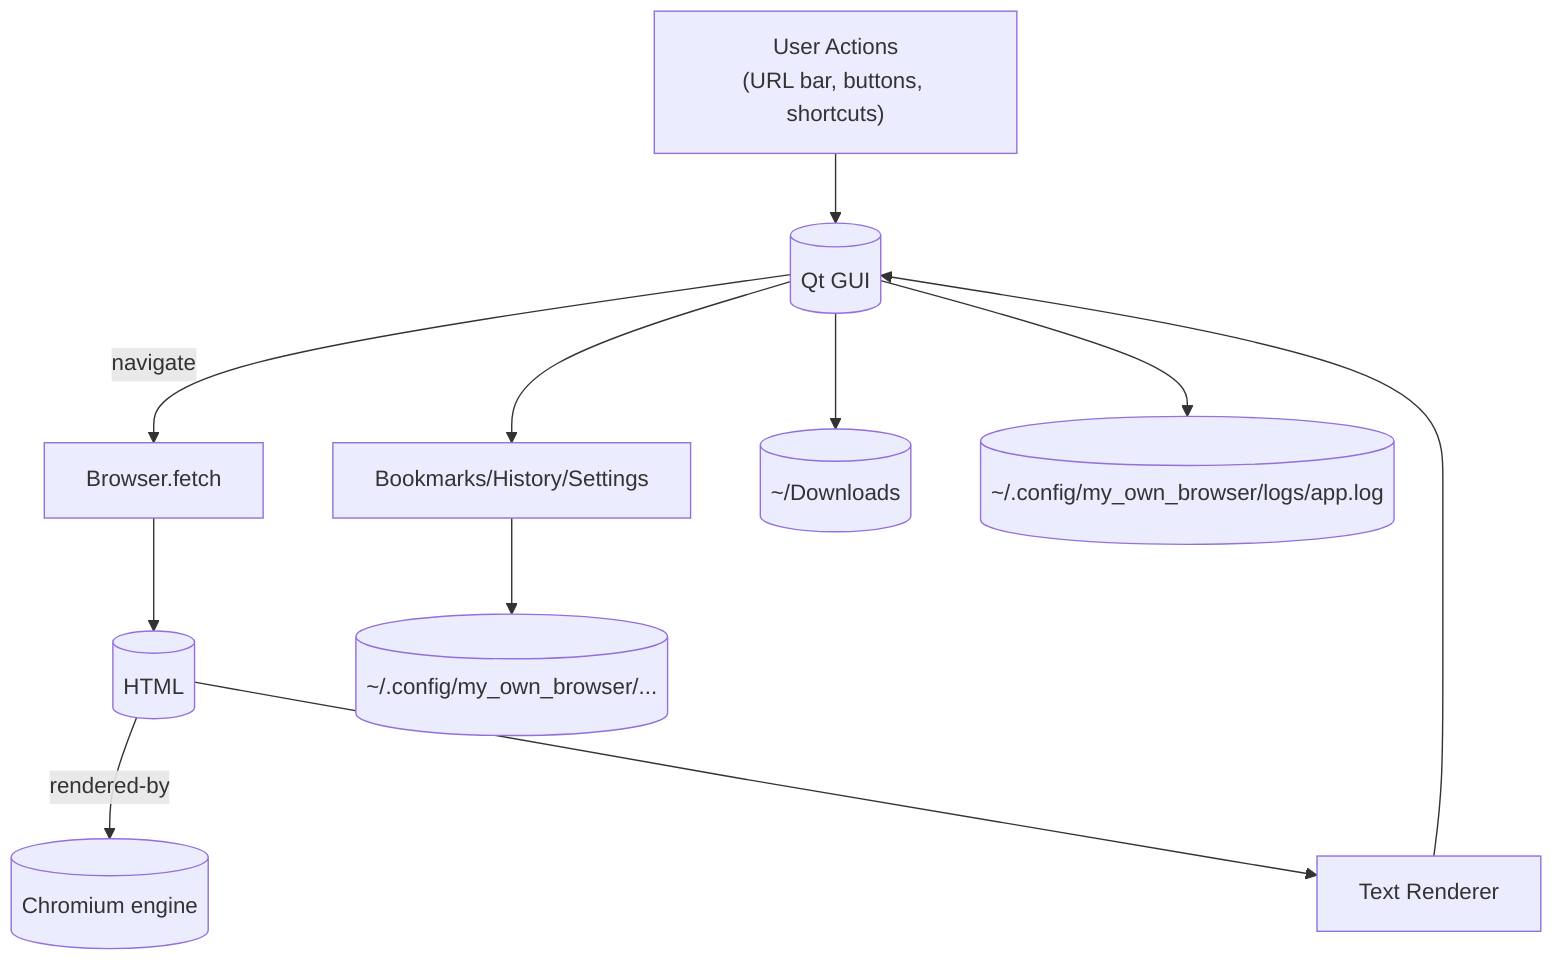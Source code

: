 flowchart TD
  User["User Actions\n(URL bar, buttons, shortcuts)"] --> GUI[(Qt GUI)]
  GUI -->|navigate| Fetcher[Browser.fetch]
  Fetcher --> HTML[(HTML)]
  HTML -->|rendered-by| QtWebEngine[(Chromium engine)]
  HTML --> Reader[Text Renderer]
  Reader --> GUI
  GUI --> Persist[Bookmarks/History/Settings]
  Persist --> Files[(~/.config/my_own_browser/...)]
  GUI --> Downloads[(~/Downloads)]
  GUI --> Logs[(~/.config/my_own_browser/logs/app.log)]
